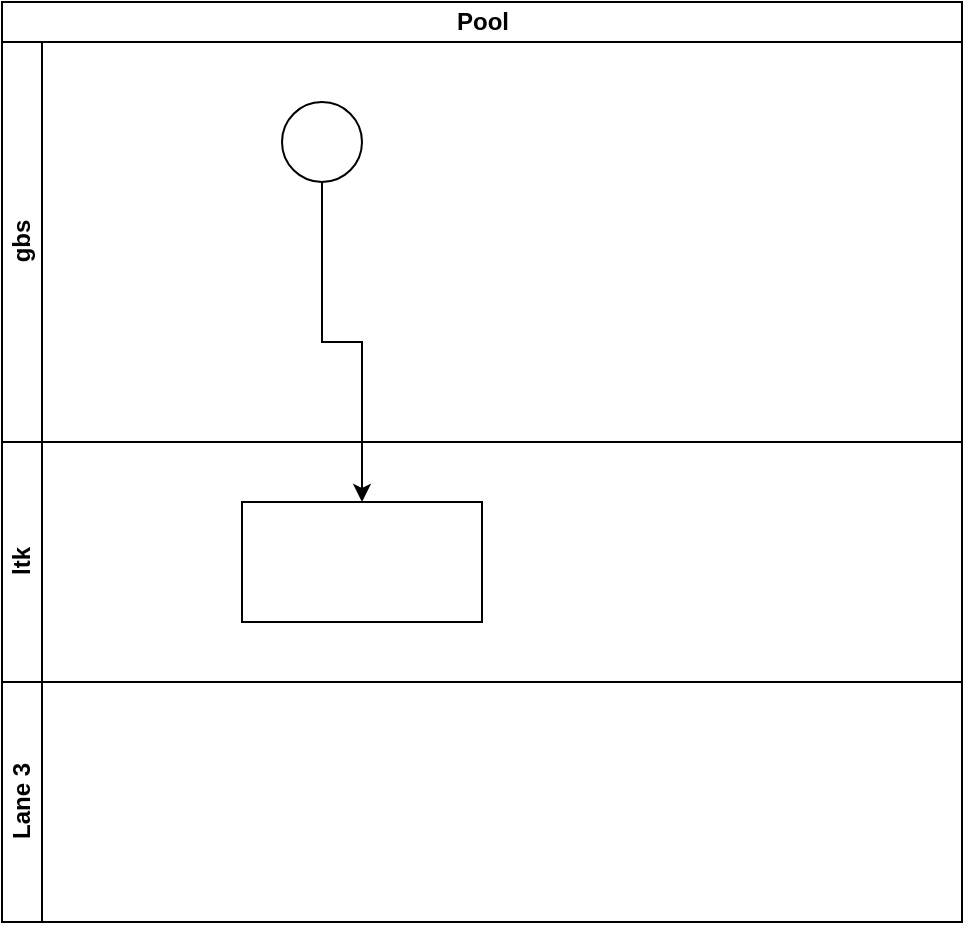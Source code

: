 <mxfile version="20.6.2" type="github">
  <diagram id="kgpKYQtTHZ0yAKxKKP6v" name="Page-1">
    <mxGraphModel dx="1182" dy="754" grid="1" gridSize="10" guides="1" tooltips="1" connect="1" arrows="1" fold="1" page="1" pageScale="1" pageWidth="850" pageHeight="1100" math="0" shadow="0">
      <root>
        <mxCell id="0" />
        <mxCell id="1" parent="0" />
        <mxCell id="cQ8S9fsIAYZrspqTVOWr-1" value="Pool" style="swimlane;childLayout=stackLayout;resizeParent=1;resizeParentMax=0;horizontal=1;startSize=20;horizontalStack=0;html=1;" vertex="1" parent="1">
          <mxGeometry x="110" y="100" width="480" height="460" as="geometry" />
        </mxCell>
        <mxCell id="cQ8S9fsIAYZrspqTVOWr-2" value="gbs" style="swimlane;startSize=20;horizontal=0;html=1;" vertex="1" parent="cQ8S9fsIAYZrspqTVOWr-1">
          <mxGeometry y="20" width="480" height="200" as="geometry" />
        </mxCell>
        <mxCell id="cQ8S9fsIAYZrspqTVOWr-5" value="" style="ellipse;whiteSpace=wrap;html=1;aspect=fixed;" vertex="1" parent="cQ8S9fsIAYZrspqTVOWr-2">
          <mxGeometry x="140" y="30" width="40" height="40" as="geometry" />
        </mxCell>
        <mxCell id="cQ8S9fsIAYZrspqTVOWr-3" value="ltk" style="swimlane;startSize=20;horizontal=0;html=1;" vertex="1" parent="cQ8S9fsIAYZrspqTVOWr-1">
          <mxGeometry y="220" width="480" height="120" as="geometry" />
        </mxCell>
        <mxCell id="cQ8S9fsIAYZrspqTVOWr-7" value="" style="whiteSpace=wrap;html=1;" vertex="1" parent="cQ8S9fsIAYZrspqTVOWr-3">
          <mxGeometry x="120" y="30" width="120" height="60" as="geometry" />
        </mxCell>
        <mxCell id="cQ8S9fsIAYZrspqTVOWr-4" value="Lane 3" style="swimlane;startSize=20;horizontal=0;html=1;" vertex="1" parent="cQ8S9fsIAYZrspqTVOWr-1">
          <mxGeometry y="340" width="480" height="120" as="geometry" />
        </mxCell>
        <mxCell id="cQ8S9fsIAYZrspqTVOWr-8" value="" style="edgeStyle=orthogonalEdgeStyle;rounded=0;orthogonalLoop=1;jettySize=auto;html=1;" edge="1" parent="cQ8S9fsIAYZrspqTVOWr-1" source="cQ8S9fsIAYZrspqTVOWr-5" target="cQ8S9fsIAYZrspqTVOWr-7">
          <mxGeometry relative="1" as="geometry" />
        </mxCell>
      </root>
    </mxGraphModel>
  </diagram>
</mxfile>
